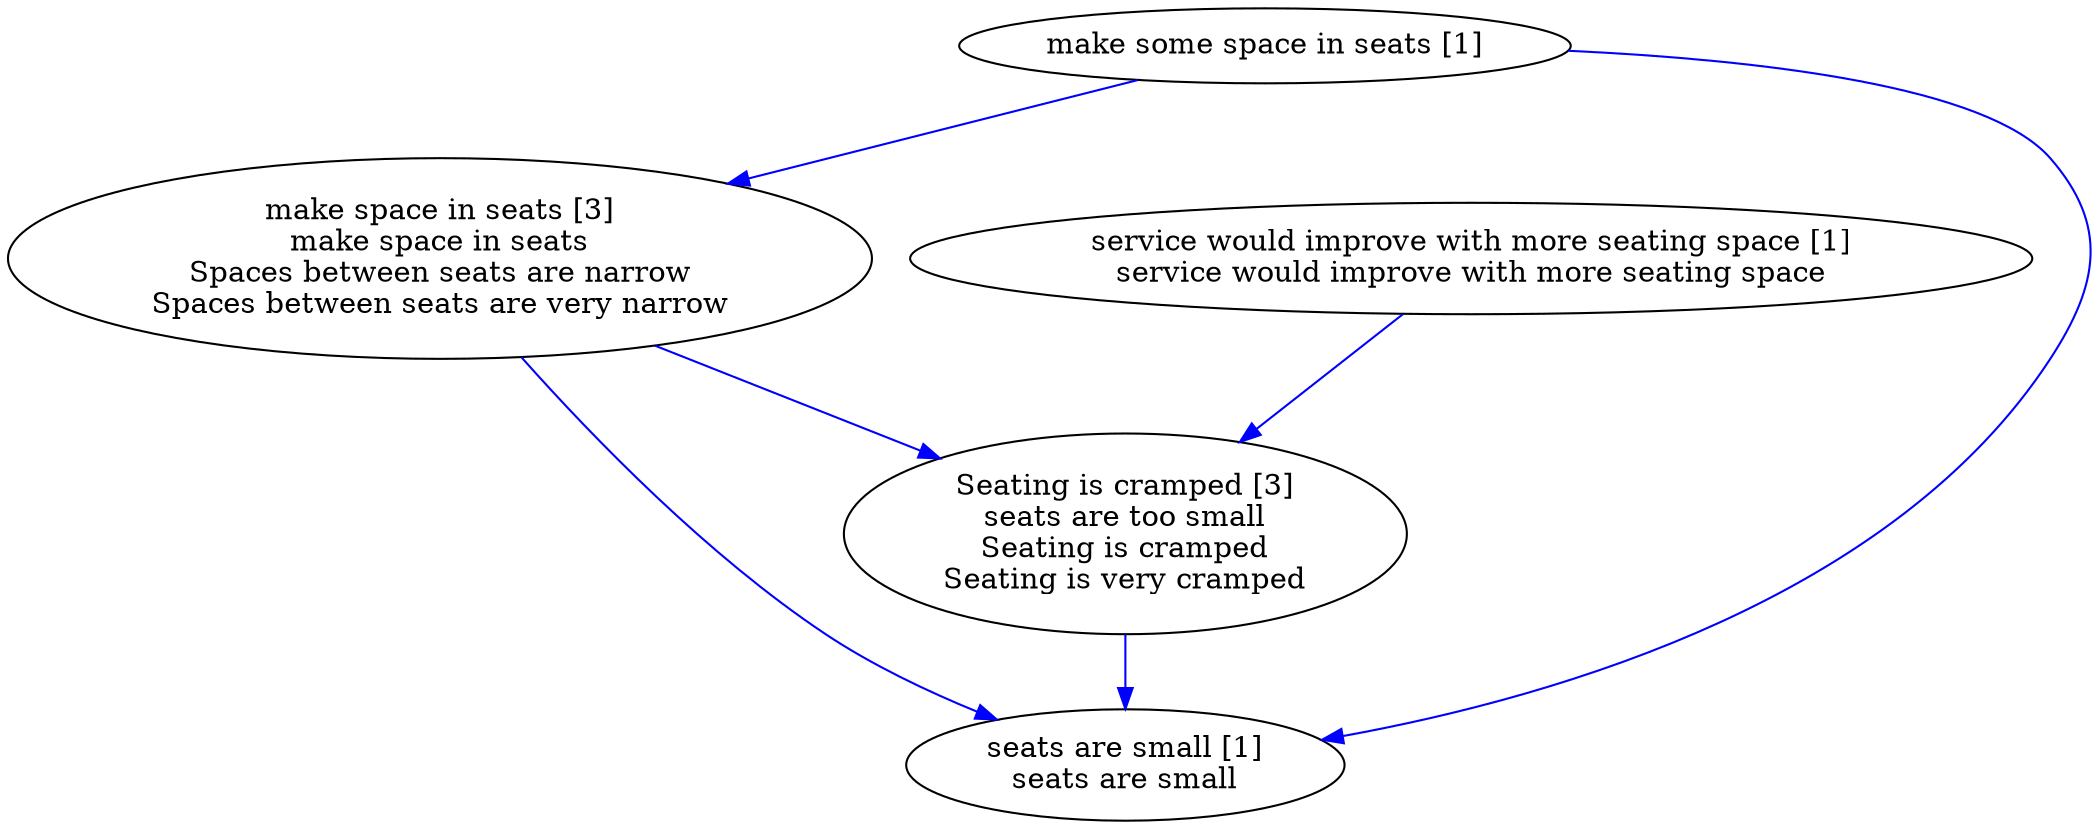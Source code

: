 digraph collapsedGraph {
"make space in seats [3]\nmake space in seats\nSpaces between seats are narrow\nSpaces between seats are very narrow""Seating is cramped [3]\nseats are too small\nSeating is cramped\nSeating is very cramped""make some space in seats [1]""seats are small [1]\nseats are small""service would improve with more seating space [1]\nservice would improve with more seating space""make space in seats [3]\nmake space in seats\nSpaces between seats are narrow\nSpaces between seats are very narrow" -> "Seating is cramped [3]\nseats are too small\nSeating is cramped\nSeating is very cramped" [color=blue]
"make some space in seats [1]" -> "make space in seats [3]\nmake space in seats\nSpaces between seats are narrow\nSpaces between seats are very narrow" [color=blue]
"Seating is cramped [3]\nseats are too small\nSeating is cramped\nSeating is very cramped" -> "seats are small [1]\nseats are small" [color=blue]
"make some space in seats [1]" -> "seats are small [1]\nseats are small" [color=blue]
"make space in seats [3]\nmake space in seats\nSpaces between seats are narrow\nSpaces between seats are very narrow" -> "seats are small [1]\nseats are small" [color=blue]
"service would improve with more seating space [1]\nservice would improve with more seating space" -> "Seating is cramped [3]\nseats are too small\nSeating is cramped\nSeating is very cramped" [color=blue]
}